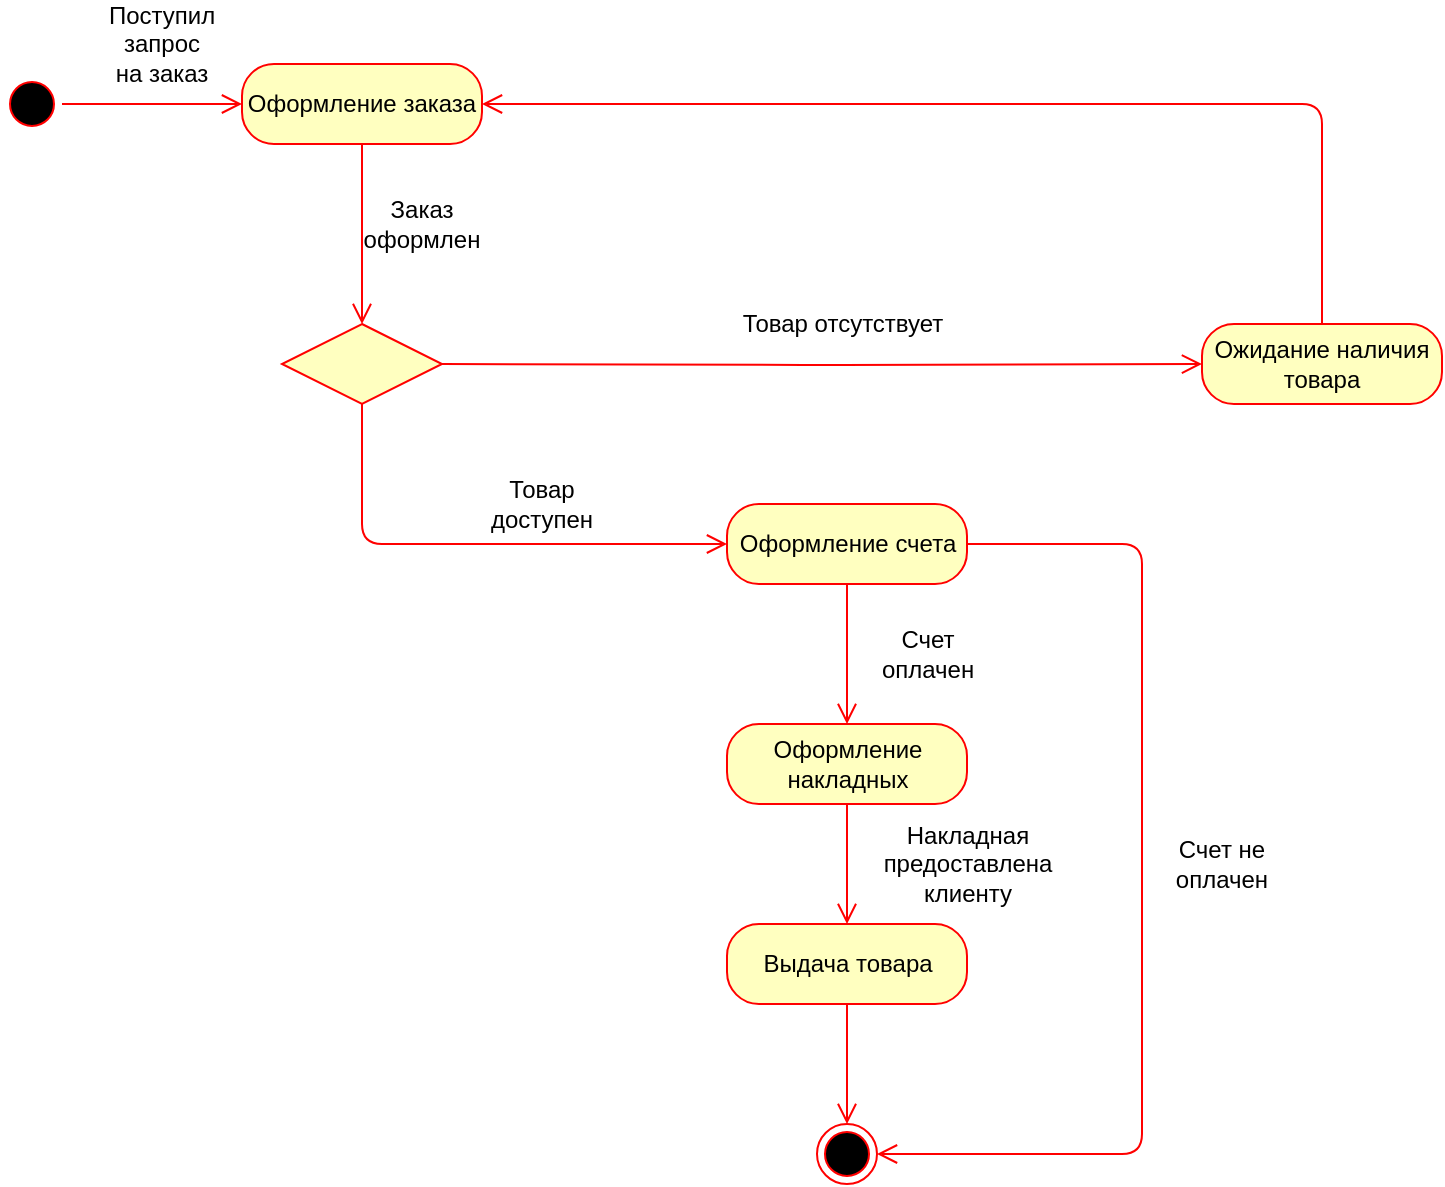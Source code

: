 <mxfile version="12.1.3" type="device" pages="1"><diagram id="_yNf7b75gxqBVvim5rHn" name="Page-1"><mxGraphModel dx="1093" dy="491" grid="1" gridSize="10" guides="1" tooltips="1" connect="1" arrows="1" fold="1" page="1" pageScale="1" pageWidth="827" pageHeight="1169" math="0" shadow="0"><root><mxCell id="0"/><mxCell id="1" parent="0"/><mxCell id="DO9EsVCpwPEpgNwh-qz4-2" value="" style="ellipse;html=1;shape=startState;fillColor=#000000;strokeColor=#ff0000;" parent="1" vertex="1"><mxGeometry x="60" y="55" width="30" height="30" as="geometry"/></mxCell><mxCell id="DO9EsVCpwPEpgNwh-qz4-3" value="" style="edgeStyle=orthogonalEdgeStyle;html=1;verticalAlign=bottom;endArrow=open;endSize=8;strokeColor=#ff0000;entryX=0;entryY=0.5;entryDx=0;entryDy=0;exitX=1;exitY=0.5;exitDx=0;exitDy=0;" parent="1" source="DO9EsVCpwPEpgNwh-qz4-2" target="DO9EsVCpwPEpgNwh-qz4-18" edge="1"><mxGeometry relative="1" as="geometry"><mxPoint x="393.167" y="50.333" as="targetPoint"/><mxPoint x="110" y="50" as="sourcePoint"/><Array as="points"><mxPoint x="100" y="70"/></Array></mxGeometry></mxCell><mxCell id="DO9EsVCpwPEpgNwh-qz4-5" value="Поступил запрос на заказ" style="text;html=1;strokeColor=none;fillColor=none;align=center;verticalAlign=middle;whiteSpace=wrap;rounded=0;" parent="1" vertex="1"><mxGeometry x="120" y="30" width="40" height="20" as="geometry"/></mxCell><mxCell id="DO9EsVCpwPEpgNwh-qz4-18" value="Оформление заказа" style="rounded=1;whiteSpace=wrap;html=1;arcSize=40;fontColor=#000000;fillColor=#ffffc0;strokeColor=#ff0000;" parent="1" vertex="1"><mxGeometry x="180" y="50" width="120" height="40" as="geometry"/></mxCell><mxCell id="DO9EsVCpwPEpgNwh-qz4-19" value="" style="edgeStyle=orthogonalEdgeStyle;html=1;verticalAlign=bottom;endArrow=open;endSize=8;strokeColor=#ff0000;entryX=0.5;entryY=0;entryDx=0;entryDy=0;" parent="1" source="DO9EsVCpwPEpgNwh-qz4-18" target="Jr3fO12pJk6iSqHcCrzm-2" edge="1"><mxGeometry relative="1" as="geometry"><mxPoint x="240" y="160" as="targetPoint"/><Array as="points"/></mxGeometry></mxCell><mxCell id="DO9EsVCpwPEpgNwh-qz4-31" value="Товар отсутствует" style="text;html=1;strokeColor=none;fillColor=none;align=center;verticalAlign=middle;whiteSpace=wrap;rounded=0;" parent="1" vertex="1"><mxGeometry x="427.5" y="170" width="105" height="20" as="geometry"/></mxCell><mxCell id="DO9EsVCpwPEpgNwh-qz4-40" value="" style="ellipse;html=1;shape=endState;fillColor=#000000;strokeColor=#ff0000;" parent="1" vertex="1"><mxGeometry x="467.5" y="580" width="30" height="30" as="geometry"/></mxCell><mxCell id="DO9EsVCpwPEpgNwh-qz4-45" value="Заказ оформлен" style="text;html=1;strokeColor=none;fillColor=none;align=center;verticalAlign=middle;whiteSpace=wrap;rounded=0;" parent="1" vertex="1"><mxGeometry x="250" y="120" width="40" height="20" as="geometry"/></mxCell><mxCell id="DO9EsVCpwPEpgNwh-qz4-48" value="" style="edgeStyle=orthogonalEdgeStyle;html=1;verticalAlign=bottom;endArrow=open;endSize=8;strokeColor=#ff0000;entryX=0;entryY=0.5;entryDx=0;entryDy=0;" parent="1" target="DO9EsVCpwPEpgNwh-qz4-49" edge="1"><mxGeometry relative="1" as="geometry"><mxPoint x="393" y="270" as="targetPoint"/><Array as="points"><mxPoint x="240" y="290"/></Array><mxPoint x="240" y="220" as="sourcePoint"/></mxGeometry></mxCell><mxCell id="DO9EsVCpwPEpgNwh-qz4-49" value="Оформление счета" style="rounded=1;whiteSpace=wrap;html=1;arcSize=40;fontColor=#000000;fillColor=#ffffc0;strokeColor=#ff0000;" parent="1" vertex="1"><mxGeometry x="422.5" y="270" width="120" height="40" as="geometry"/></mxCell><mxCell id="DO9EsVCpwPEpgNwh-qz4-50" value="" style="edgeStyle=orthogonalEdgeStyle;html=1;verticalAlign=bottom;endArrow=open;endSize=8;strokeColor=#ff0000;" parent="1" source="DO9EsVCpwPEpgNwh-qz4-49" edge="1"><mxGeometry relative="1" as="geometry"><mxPoint x="482.5" y="380" as="targetPoint"/></mxGeometry></mxCell><mxCell id="DO9EsVCpwPEpgNwh-qz4-54" value="Товар доступен" style="text;html=1;strokeColor=none;fillColor=none;align=center;verticalAlign=middle;whiteSpace=wrap;rounded=0;" parent="1" vertex="1"><mxGeometry x="310" y="260" width="40" height="20" as="geometry"/></mxCell><mxCell id="DO9EsVCpwPEpgNwh-qz4-56" value="Оформление накладных" style="rounded=1;whiteSpace=wrap;html=1;arcSize=40;fontColor=#000000;fillColor=#ffffc0;strokeColor=#ff0000;" parent="1" vertex="1"><mxGeometry x="422.5" y="380" width="120" height="40" as="geometry"/></mxCell><mxCell id="DO9EsVCpwPEpgNwh-qz4-57" value="" style="edgeStyle=orthogonalEdgeStyle;html=1;verticalAlign=bottom;endArrow=open;endSize=8;strokeColor=#ff0000;" parent="1" source="DO9EsVCpwPEpgNwh-qz4-56" edge="1"><mxGeometry relative="1" as="geometry"><mxPoint x="482.5" y="480" as="targetPoint"/></mxGeometry></mxCell><mxCell id="DO9EsVCpwPEpgNwh-qz4-58" value="" style="edgeStyle=orthogonalEdgeStyle;html=1;verticalAlign=bottom;endArrow=open;endSize=8;strokeColor=#ff0000;exitX=1;exitY=0.5;exitDx=0;exitDy=0;entryX=1;entryY=0.5;entryDx=0;entryDy=0;" parent="1" source="DO9EsVCpwPEpgNwh-qz4-49" target="DO9EsVCpwPEpgNwh-qz4-40" edge="1"><mxGeometry relative="1" as="geometry"><mxPoint x="710" y="600" as="targetPoint"/><mxPoint x="403" y="320" as="sourcePoint"/><Array as="points"><mxPoint x="630" y="290"/><mxPoint x="630" y="595"/></Array></mxGeometry></mxCell><mxCell id="DO9EsVCpwPEpgNwh-qz4-59" value="Счет не оплачен" style="text;html=1;strokeColor=none;fillColor=none;align=center;verticalAlign=middle;whiteSpace=wrap;rounded=0;" parent="1" vertex="1"><mxGeometry x="630" y="440" width="80" height="20" as="geometry"/></mxCell><mxCell id="DO9EsVCpwPEpgNwh-qz4-60" value="Счет оплачен" style="text;html=1;strokeColor=none;fillColor=none;align=center;verticalAlign=middle;whiteSpace=wrap;rounded=0;" parent="1" vertex="1"><mxGeometry x="502.5" y="335" width="40" height="20" as="geometry"/></mxCell><mxCell id="DO9EsVCpwPEpgNwh-qz4-61" value="Выдача товара" style="rounded=1;whiteSpace=wrap;html=1;arcSize=40;fontColor=#000000;fillColor=#ffffc0;strokeColor=#ff0000;" parent="1" vertex="1"><mxGeometry x="422.5" y="480" width="120" height="40" as="geometry"/></mxCell><mxCell id="DO9EsVCpwPEpgNwh-qz4-62" value="" style="edgeStyle=orthogonalEdgeStyle;html=1;verticalAlign=bottom;endArrow=open;endSize=8;strokeColor=#ff0000;entryX=0.5;entryY=0;entryDx=0;entryDy=0;" parent="1" source="DO9EsVCpwPEpgNwh-qz4-61" target="DO9EsVCpwPEpgNwh-qz4-40" edge="1"><mxGeometry relative="1" as="geometry"><mxPoint x="482.5" y="580" as="targetPoint"/></mxGeometry></mxCell><mxCell id="DO9EsVCpwPEpgNwh-qz4-63" value="Накладная предоставлена клиенту" style="text;html=1;strokeColor=none;fillColor=none;align=center;verticalAlign=middle;whiteSpace=wrap;rounded=0;" parent="1" vertex="1"><mxGeometry x="522.5" y="440" width="40" height="20" as="geometry"/></mxCell><mxCell id="DO9EsVCpwPEpgNwh-qz4-64" value="Ожидание наличия товара" style="rounded=1;whiteSpace=wrap;html=1;arcSize=40;fontColor=#000000;fillColor=#ffffc0;strokeColor=#ff0000;" parent="1" vertex="1"><mxGeometry x="660" y="180" width="120" height="40" as="geometry"/></mxCell><mxCell id="DO9EsVCpwPEpgNwh-qz4-65" value="" style="edgeStyle=orthogonalEdgeStyle;html=1;verticalAlign=bottom;endArrow=open;endSize=8;strokeColor=#ff0000;entryX=1;entryY=0.5;entryDx=0;entryDy=0;" parent="1" source="DO9EsVCpwPEpgNwh-qz4-64" target="DO9EsVCpwPEpgNwh-qz4-18" edge="1"><mxGeometry relative="1" as="geometry"><mxPoint x="500" y="240" as="targetPoint"/><Array as="points"><mxPoint x="720" y="70"/></Array></mxGeometry></mxCell><mxCell id="DO9EsVCpwPEpgNwh-qz4-67" value="" style="edgeStyle=orthogonalEdgeStyle;html=1;verticalAlign=bottom;endArrow=open;endSize=8;strokeColor=#ff0000;exitX=1;exitY=0.5;exitDx=0;exitDy=0;entryX=0;entryY=0.5;entryDx=0;entryDy=0;" parent="1" target="DO9EsVCpwPEpgNwh-qz4-64" edge="1"><mxGeometry relative="1" as="geometry"><mxPoint x="409.833" y="250.333" as="targetPoint"/><mxPoint x="280" y="200" as="sourcePoint"/><Array as="points"/></mxGeometry></mxCell><mxCell id="Jr3fO12pJk6iSqHcCrzm-2" value="" style="rhombus;whiteSpace=wrap;html=1;fillColor=#ffffc0;strokeColor=#ff0000;" vertex="1" parent="1"><mxGeometry x="200" y="180" width="80" height="40" as="geometry"/></mxCell></root></mxGraphModel></diagram></mxfile>